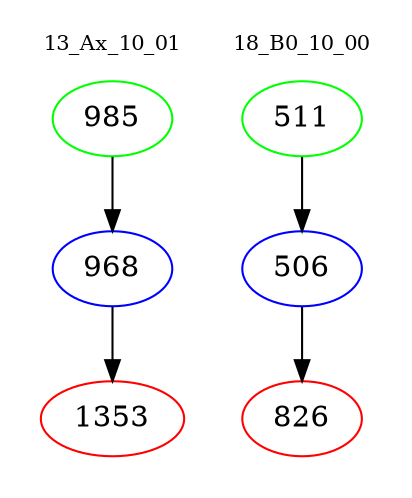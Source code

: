 digraph{
subgraph cluster_0 {
color = white
label = "13_Ax_10_01";
fontsize=10;
T0_985 [label="985", color="green"]
T0_985 -> T0_968 [color="black"]
T0_968 [label="968", color="blue"]
T0_968 -> T0_1353 [color="black"]
T0_1353 [label="1353", color="red"]
}
subgraph cluster_1 {
color = white
label = "18_B0_10_00";
fontsize=10;
T1_511 [label="511", color="green"]
T1_511 -> T1_506 [color="black"]
T1_506 [label="506", color="blue"]
T1_506 -> T1_826 [color="black"]
T1_826 [label="826", color="red"]
}
}
